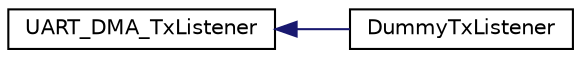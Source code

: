 digraph "Graphical Class Hierarchy"
{
 // LATEX_PDF_SIZE
  edge [fontname="Helvetica",fontsize="10",labelfontname="Helvetica",labelfontsize="10"];
  node [fontname="Helvetica",fontsize="10",shape=record];
  rankdir="LR";
  Node0 [label="UART_DMA_TxListener",height=0.2,width=0.4,color="black", fillcolor="white", style="filled",URL="$classUART__DMA__TxListener.html",tooltip=" "];
  Node0 -> Node1 [dir="back",color="midnightblue",fontsize="10",style="solid",fontname="Helvetica"];
  Node1 [label="DummyTxListener",height=0.2,width=0.4,color="black", fillcolor="white", style="filled",URL="$classDummyTxListener.html",tooltip=" "];
}
